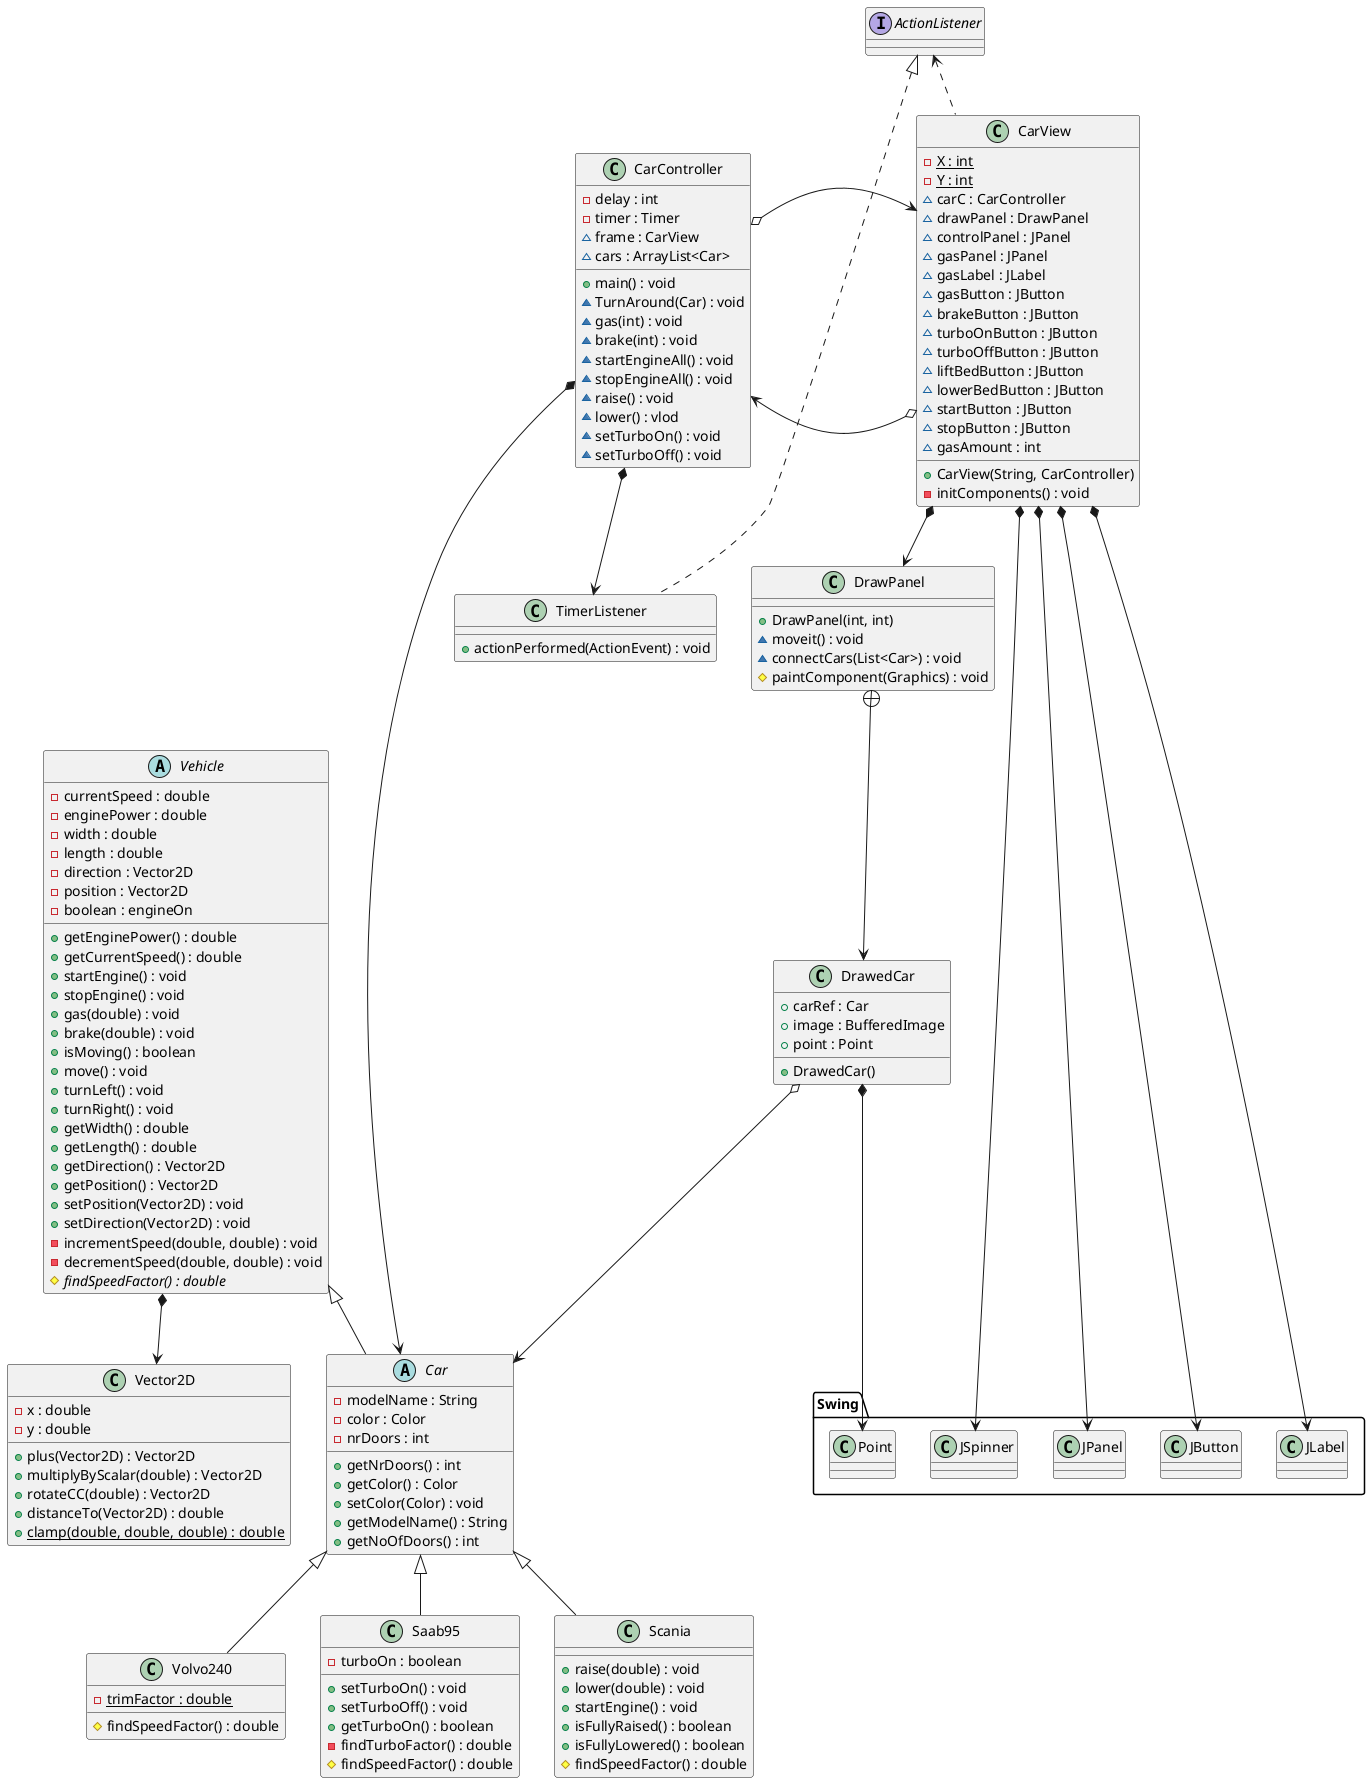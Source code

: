 @startuml

class CarController {
-delay : int
-timer : Timer
~frame : CarView
~cars : ArrayList<Car>

+main() : void
~TurnAround(Car) : void
~gas(int) : void
~brake(int) : void
~startEngineAll() : void
~stopEngineAll() : void
~raise() : void
~lower() : vlod
~setTurboOn() : void
~setTurboOff() : void
}

class TimerListener {
+actionPerformed(ActionEvent) : void
}

class CarView {
-{static} X : int
-{static} Y : int
~ carC : CarController
~ drawPanel : DrawPanel
~ controlPanel : JPanel
~ gasPanel : JPanel
~ gasLabel : JLabel
~ gasButton : JButton
~ brakeButton : JButton
~ turboOnButton : JButton
~ turboOffButton : JButton
~ liftBedButton : JButton
~ lowerBedButton : JButton
~ startButton : JButton
~ stopButton : JButton
~ gasAmount : int
+ CarView(String, CarController)
- initComponents() : void

}

class DrawPanel{
+DrawPanel(int, int)
~moveit() : void
~connectCars(List<Car>) : void
#paintComponent(Graphics) : void
}

class DrawedCar {
+ carRef : Car
+ image : BufferedImage
+ point : Point
+ DrawedCar()
}
package Swing {
class Point{
}
class JSpinner{}
class JPanel{}
class JButton {}
class JLabel {}
}

class Volvo240 {
-{static} trimFactor : double
#findSpeedFactor() : double
}

class Saab95 {
-turboOn : boolean
+setTurboOn() : void
+setTurboOff() : void
+getTurboOn() : boolean
-findTurboFactor() : double
#findSpeedFactor() : double
}

class Scania {
+raise(double) : void
+lower(double) : void
+startEngine() : void
+isFullyRaised() : boolean
+isFullyLowered() : boolean
#findSpeedFactor() : double
}

interface ActionListener

abstract class Car {
-modelName : String
-color : Color
-nrDoors : int
+getNrDoors() : int
+getColor() : Color
+setColor(Color) : void
+getModelName() : String
+getNoOfDoors() : int
}

abstract class Vehicle {
-currentSpeed : double
-enginePower : double
-width : double
-length : double
-direction : Vector2D
-position : Vector2D
-boolean : engineOn
+getEnginePower() : double
+getCurrentSpeed() : double
+startEngine() : void
+stopEngine() : void
+gas(double) : void
+brake(double) : void
+isMoving() : boolean
+move() : void
+turnLeft() : void
+turnRight() : void
+getWidth() : double
+getLength() : double
+getDirection() : Vector2D
+getPosition() : Vector2D
+setPosition(Vector2D) : void
+setDirection(Vector2D) : void
-incrementSpeed(double, double) : void
-decrementSpeed(double, double) : void
#{abstract} findSpeedFactor() : double

}



class Vector2D {
-x : double
-y : double
+plus(Vector2D) : Vector2D
+multiplyByScalar(double) : Vector2D
+rotateCC(double) : Vector2D
+distanceTo(Vector2D) : double
+{static}clamp(double, double, double) : double
}




CarView o--> CarController
CarView *--> DrawPanel
CarView *--> JPanel
CarView *--> JLabel
CarView *--> JButton
CarView *--> JSpinner
ActionListener <.. CarView

CarController *--> Car
CarController o-> CarView
CarController *--> TimerListener

ActionListener <|.. TimerListener
Car <|-- Volvo240
Car <|-- Saab95
Car <|-- Scania



DrawPanel +--> DrawedCar

DrawedCar *--> Point
DrawedCar o--> Car

Vehicle *--> Vector2D

Vehicle <|-- Car




@enduml


abstract class Container {}
class LIFO {}
class FIFO {}
class Ferry{}
Car <|-- TransportTruck
class TransportTruck {}
TransportTruck *--> LIFO
Ferry *--> FIFO
Vehicle <|-- Ferry
Container <|-- FIFO
Container <|-- LIFO